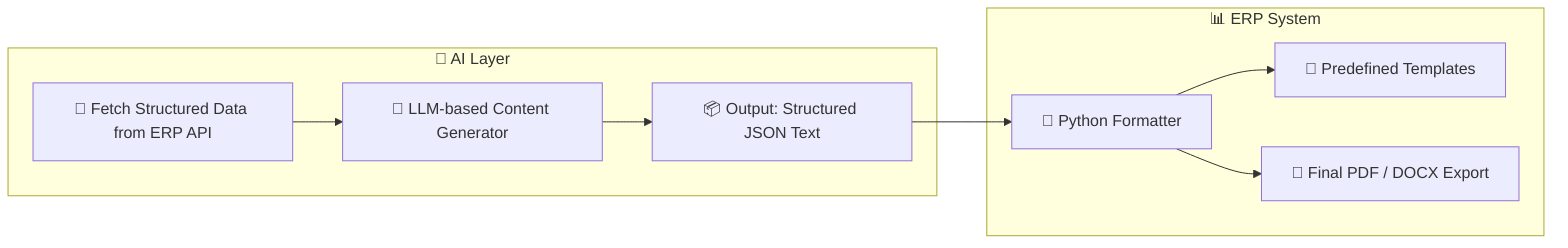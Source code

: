 flowchart LR
  subgraph AI_Layer["🧠 AI Layer"]
    FETCH_DATA[📡 Fetch Structured Data from ERP API]
    GEN_TEXT[🧠 LLM-based Content Generator]
    OUTPUT_JSON[📦 Output: Structured JSON Text]
  end

  subgraph ERP_Layer["📊 ERP System"]
    FORMATTER[🧾 Python Formatter]
    TEMPLATE[📁 Predefined Templates]
    DOC_OUT[📄 Final PDF / DOCX Export]
  end

  FETCH_DATA --> GEN_TEXT --> OUTPUT_JSON --> FORMATTER --> DOC_OUT
  FORMATTER --> TEMPLATE